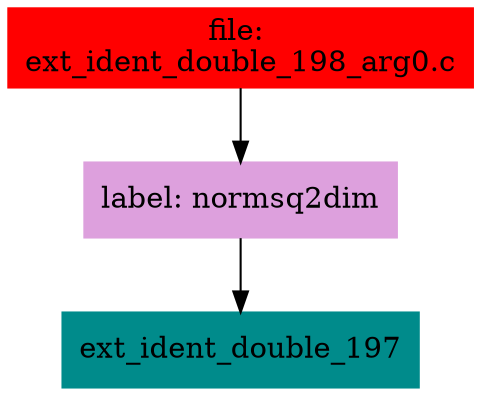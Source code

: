 digraph G {
node [shape=box]

0 [label="file: 
ext_ident_double_198_arg0.c",color=red, style=filled]
1 [label="label: normsq2dim",color=plum, style=filled]
0 -> 1
2 [label="ext_ident_double_197",color=cyan4, style=filled]
1 -> 2


}

